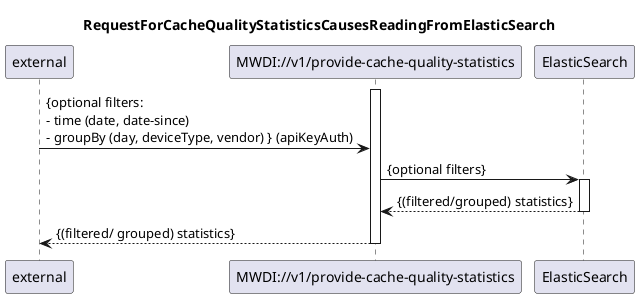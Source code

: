 @startuml 109_ProvideCacheQualityStatistics

skinparam responseMessageBelowArrow true
title RequestForCacheQualityStatisticsCausesReadingFromElasticSearch

participant "external" as requestor
participant "MWDI://v1/provide-cache-quality-statistics" as mwdi
participant "ElasticSearch" as elastic


'POST /v1/provide-cache-quality-statistics\nRequest body with filters:\n- deviceId\n- vendor\n- deviceType\n- since\n- groupBy
activate mwdi
requestor -> mwdi : {optional filters: \n- time (date, date-since) \n- groupBy (day, deviceType, vendor) } (apiKeyAuth)

mwdi -> elastic : {optional filters}
activate elastic
elastic --> mwdi : {(filtered/grouped) statistics}
deactivate elastic


mwdi --> requestor : {(filtered/ grouped) statistics}
deactivate mwdi

@enduml
